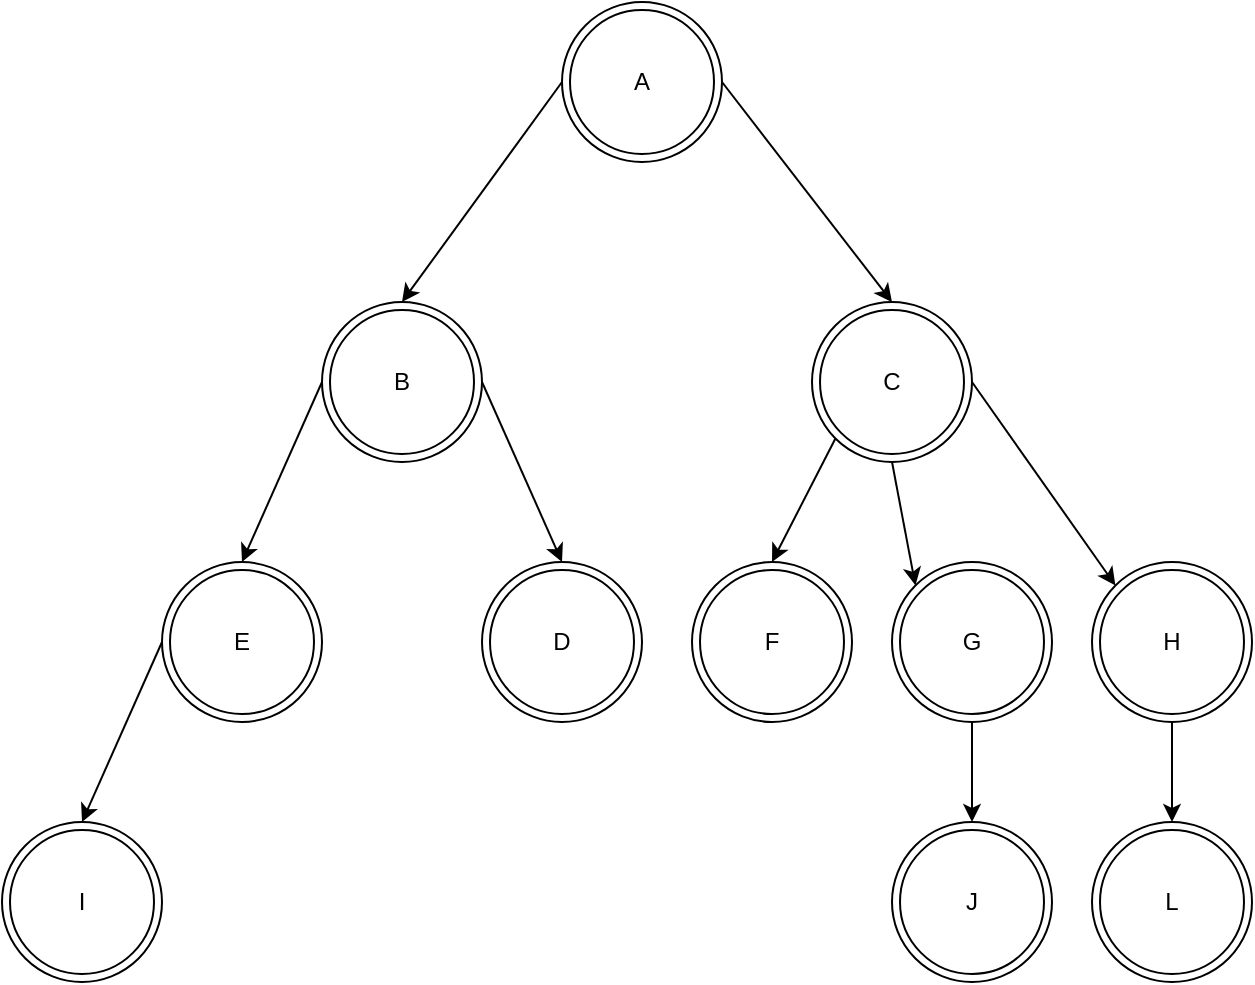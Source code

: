 <mxfile>
    <diagram id="EBKWYIk9Xvz7kr71lEDK" name="Page-1">
        <mxGraphModel dx="729" dy="1104" grid="1" gridSize="10" guides="1" tooltips="1" connect="1" arrows="1" fold="1" page="1" pageScale="1" pageWidth="850" pageHeight="1100" math="0" shadow="0">
            <root>
                <mxCell id="0"/>
                <mxCell id="1" parent="0"/>
                <mxCell id="13" style="edgeStyle=none;html=1;exitX=0;exitY=0.5;exitDx=0;exitDy=0;entryX=0.5;entryY=0;entryDx=0;entryDy=0;" parent="1" source="2" target="3" edge="1">
                    <mxGeometry relative="1" as="geometry">
                        <mxPoint x="125" y="270" as="targetPoint"/>
                    </mxGeometry>
                </mxCell>
                <mxCell id="2" value="E" style="ellipse;shape=doubleEllipse;whiteSpace=wrap;html=1;aspect=fixed;" parent="1" vertex="1">
                    <mxGeometry x="185" y="280" width="80" height="80" as="geometry"/>
                </mxCell>
                <mxCell id="3" value="I" style="ellipse;shape=doubleEllipse;whiteSpace=wrap;html=1;aspect=fixed;" parent="1" vertex="1">
                    <mxGeometry x="105" y="410" width="80" height="80" as="geometry"/>
                </mxCell>
                <mxCell id="4" value="F" style="ellipse;shape=doubleEllipse;whiteSpace=wrap;html=1;aspect=fixed;" parent="1" vertex="1">
                    <mxGeometry x="450" y="280" width="80" height="80" as="geometry"/>
                </mxCell>
                <mxCell id="6" value="D" style="ellipse;shape=doubleEllipse;whiteSpace=wrap;html=1;aspect=fixed;" parent="1" vertex="1">
                    <mxGeometry x="345" y="280" width="80" height="80" as="geometry"/>
                </mxCell>
                <mxCell id="18" style="edgeStyle=none;html=1;exitX=0.5;exitY=1;exitDx=0;exitDy=0;entryX=0;entryY=0;entryDx=0;entryDy=0;" parent="1" source="7" target="11" edge="1">
                    <mxGeometry relative="1" as="geometry"/>
                </mxCell>
                <mxCell id="19" style="edgeStyle=none;html=1;exitX=0;exitY=1;exitDx=0;exitDy=0;entryX=0.5;entryY=0;entryDx=0;entryDy=0;" parent="1" source="7" target="4" edge="1">
                    <mxGeometry relative="1" as="geometry"/>
                </mxCell>
                <mxCell id="20" style="edgeStyle=none;html=1;exitX=1;exitY=0.5;exitDx=0;exitDy=0;entryX=0;entryY=0;entryDx=0;entryDy=0;" parent="1" source="7" target="10" edge="1">
                    <mxGeometry relative="1" as="geometry"/>
                </mxCell>
                <mxCell id="7" value="C" style="ellipse;shape=doubleEllipse;whiteSpace=wrap;html=1;aspect=fixed;" parent="1" vertex="1">
                    <mxGeometry x="510" y="150" width="80" height="80" as="geometry"/>
                </mxCell>
                <mxCell id="14" style="edgeStyle=none;html=1;exitX=0;exitY=0.5;exitDx=0;exitDy=0;entryX=0.5;entryY=0;entryDx=0;entryDy=0;" parent="1" source="8" target="2" edge="1">
                    <mxGeometry relative="1" as="geometry"/>
                </mxCell>
                <mxCell id="15" style="edgeStyle=none;html=1;exitX=1;exitY=0.5;exitDx=0;exitDy=0;entryX=0.5;entryY=0;entryDx=0;entryDy=0;" parent="1" source="8" target="6" edge="1">
                    <mxGeometry relative="1" as="geometry"/>
                </mxCell>
                <mxCell id="8" value="B" style="ellipse;shape=doubleEllipse;whiteSpace=wrap;html=1;aspect=fixed;" parent="1" vertex="1">
                    <mxGeometry x="265" y="150" width="80" height="80" as="geometry"/>
                </mxCell>
                <mxCell id="16" style="edgeStyle=none;html=1;exitX=0;exitY=0.5;exitDx=0;exitDy=0;entryX=0.5;entryY=0;entryDx=0;entryDy=0;" parent="1" source="9" target="8" edge="1">
                    <mxGeometry relative="1" as="geometry"/>
                </mxCell>
                <mxCell id="23" style="edgeStyle=none;html=1;exitX=1;exitY=0.5;exitDx=0;exitDy=0;entryX=0.5;entryY=0;entryDx=0;entryDy=0;" parent="1" source="9" target="7" edge="1">
                    <mxGeometry relative="1" as="geometry"/>
                </mxCell>
                <mxCell id="9" value="A" style="ellipse;shape=doubleEllipse;whiteSpace=wrap;html=1;aspect=fixed;" parent="1" vertex="1">
                    <mxGeometry x="385" width="80" height="80" as="geometry"/>
                </mxCell>
                <mxCell id="25" style="edgeStyle=none;html=1;exitX=0.5;exitY=1;exitDx=0;exitDy=0;entryX=0.5;entryY=0;entryDx=0;entryDy=0;" edge="1" parent="1" source="10" target="24">
                    <mxGeometry relative="1" as="geometry"/>
                </mxCell>
                <mxCell id="10" value="H" style="ellipse;shape=doubleEllipse;whiteSpace=wrap;html=1;aspect=fixed;" parent="1" vertex="1">
                    <mxGeometry x="650" y="280" width="80" height="80" as="geometry"/>
                </mxCell>
                <mxCell id="17" style="edgeStyle=none;html=1;exitX=0.5;exitY=1;exitDx=0;exitDy=0;entryX=0.5;entryY=0;entryDx=0;entryDy=0;" parent="1" source="11" target="12" edge="1">
                    <mxGeometry relative="1" as="geometry"/>
                </mxCell>
                <mxCell id="11" value="G" style="ellipse;shape=doubleEllipse;whiteSpace=wrap;html=1;aspect=fixed;" parent="1" vertex="1">
                    <mxGeometry x="550" y="280" width="80" height="80" as="geometry"/>
                </mxCell>
                <mxCell id="12" value="J" style="ellipse;shape=doubleEllipse;whiteSpace=wrap;html=1;aspect=fixed;" parent="1" vertex="1">
                    <mxGeometry x="550" y="410" width="80" height="80" as="geometry"/>
                </mxCell>
                <mxCell id="24" value="L" style="ellipse;shape=doubleEllipse;whiteSpace=wrap;html=1;aspect=fixed;" vertex="1" parent="1">
                    <mxGeometry x="650" y="410" width="80" height="80" as="geometry"/>
                </mxCell>
            </root>
        </mxGraphModel>
    </diagram>
</mxfile>